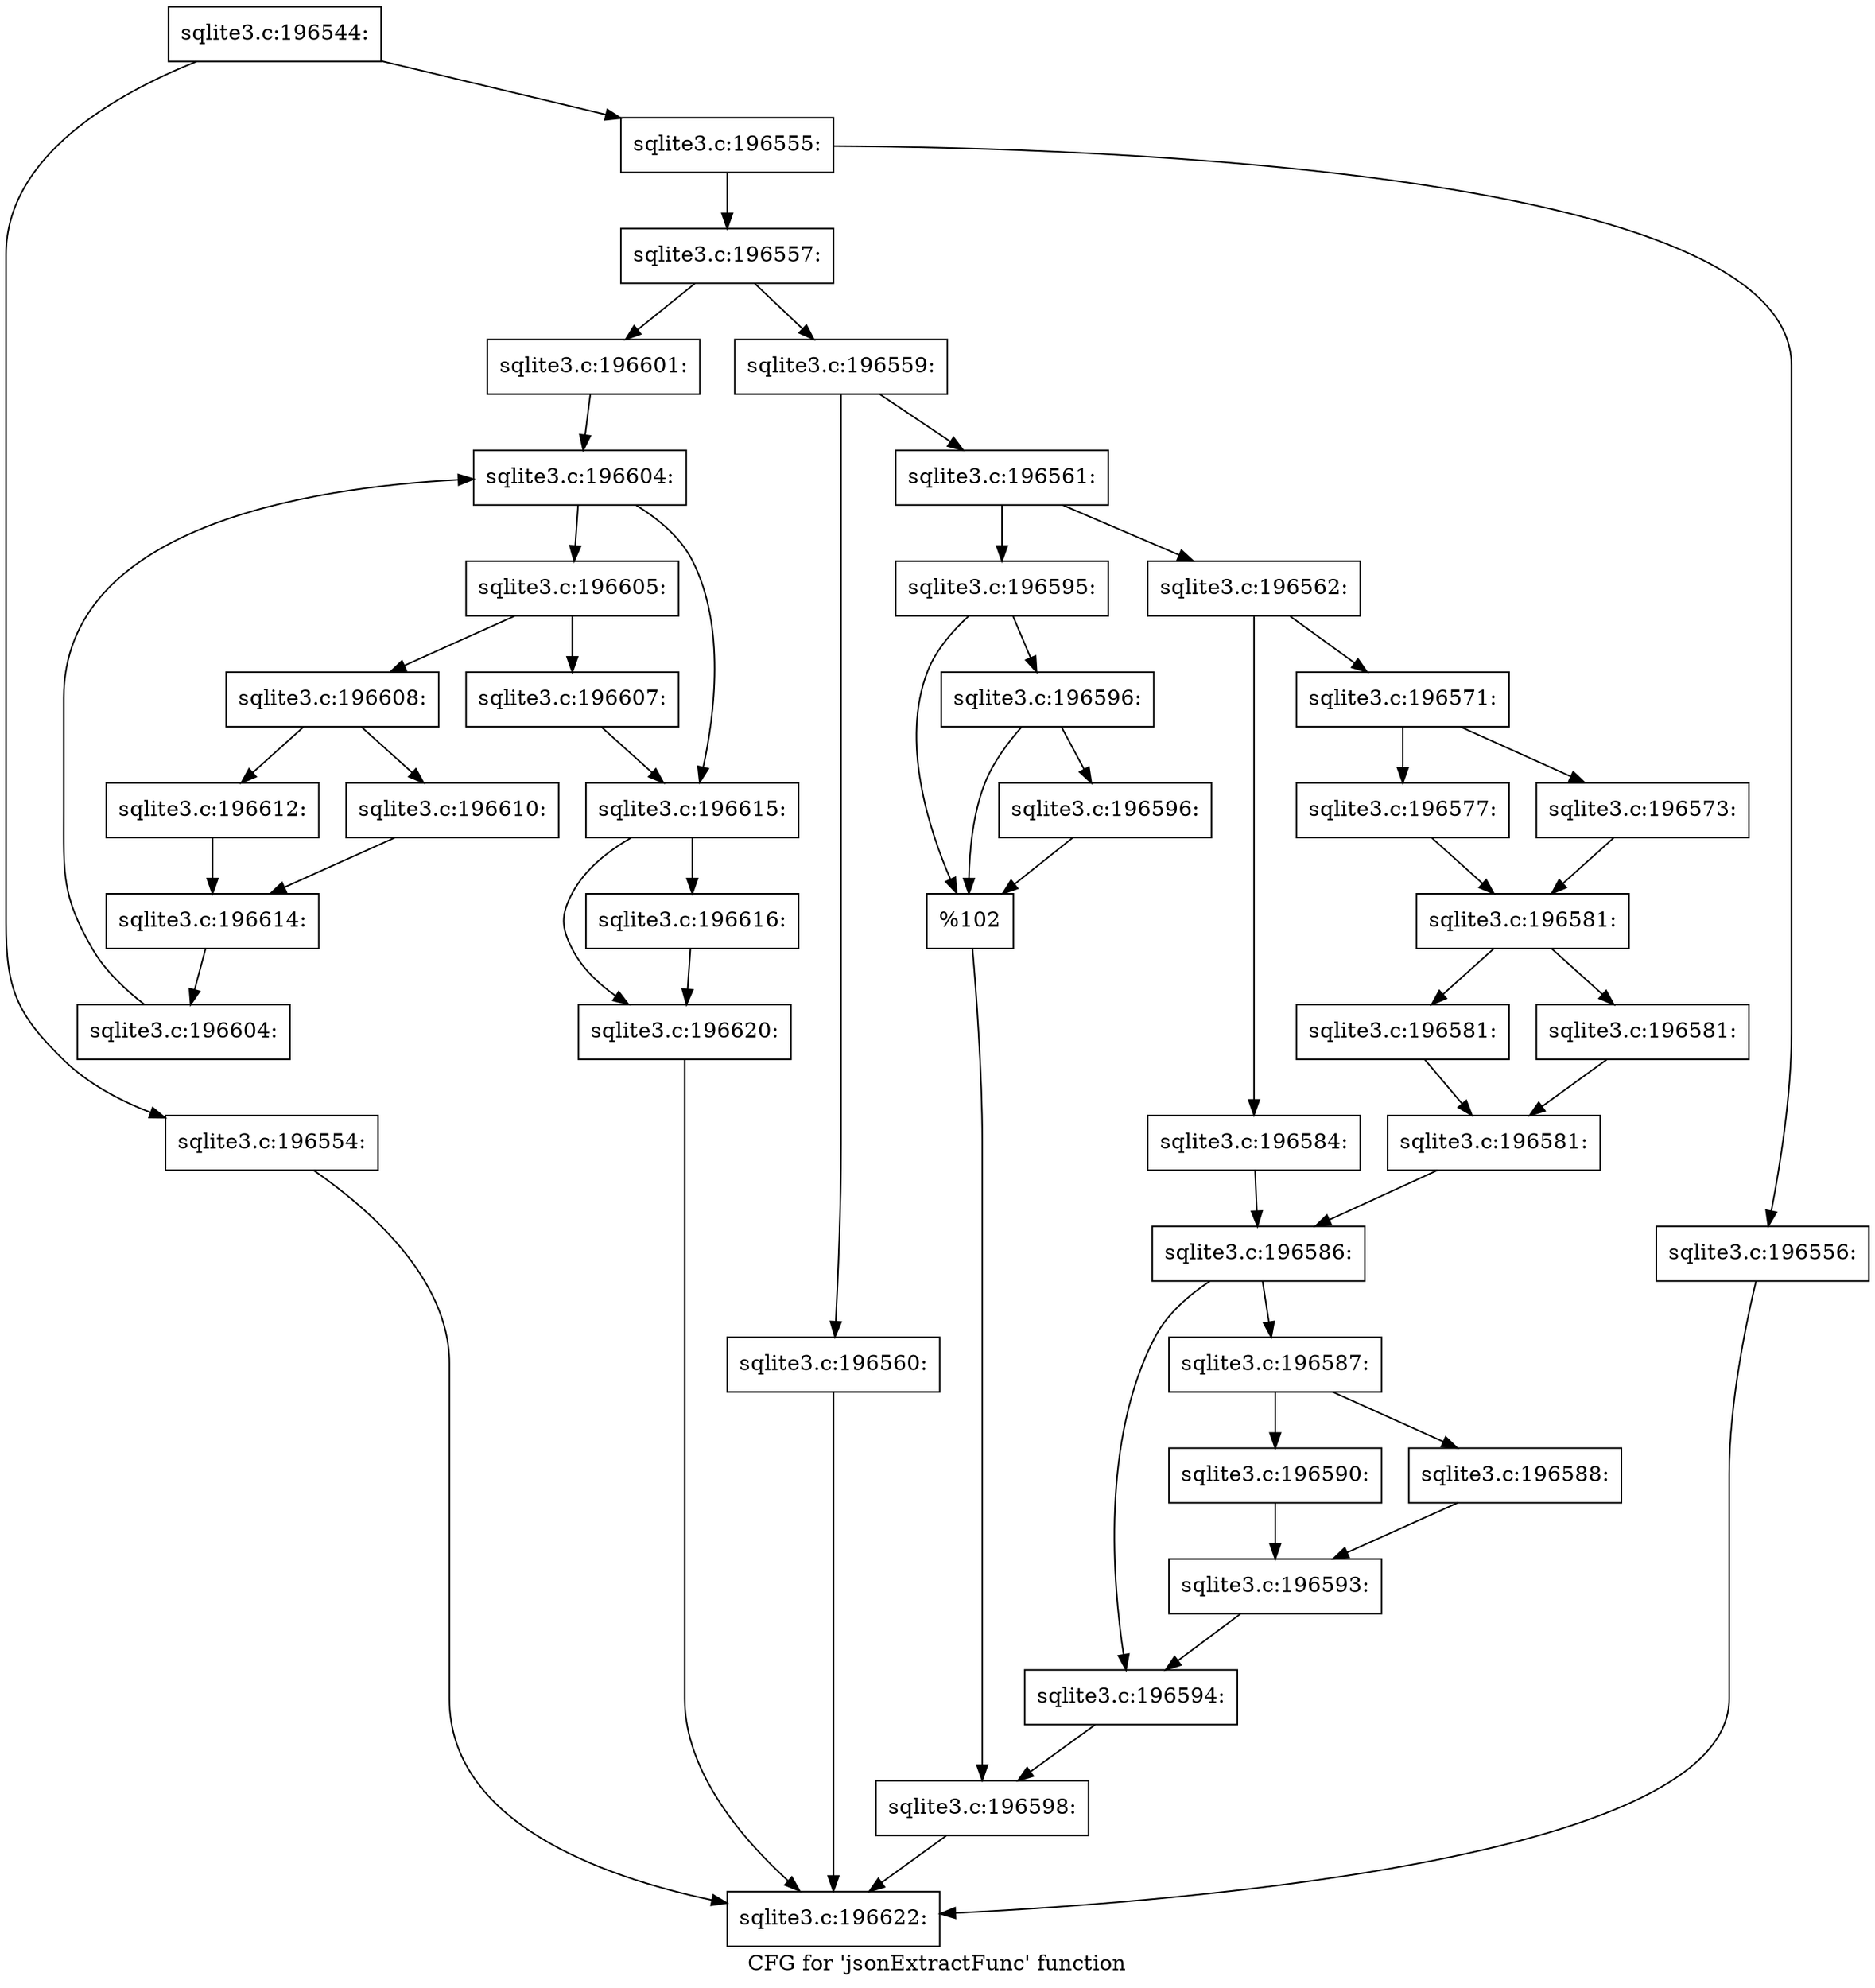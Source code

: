 digraph "CFG for 'jsonExtractFunc' function" {
	label="CFG for 'jsonExtractFunc' function";

	Node0x55c0fa87b850 [shape=record,label="{sqlite3.c:196544:}"];
	Node0x55c0fa87b850 -> Node0x55c0fa8889c0;
	Node0x55c0fa87b850 -> Node0x55c0fa888a10;
	Node0x55c0fa8889c0 [shape=record,label="{sqlite3.c:196554:}"];
	Node0x55c0fa8889c0 -> Node0x55c0fa889690;
	Node0x55c0fa888a10 [shape=record,label="{sqlite3.c:196555:}"];
	Node0x55c0fa888a10 -> Node0x55c0fa8891f0;
	Node0x55c0fa888a10 -> Node0x55c0fa889240;
	Node0x55c0fa8891f0 [shape=record,label="{sqlite3.c:196556:}"];
	Node0x55c0fa8891f0 -> Node0x55c0fa889690;
	Node0x55c0fa889240 [shape=record,label="{sqlite3.c:196557:}"];
	Node0x55c0fa889240 -> Node0x55c0fa889640;
	Node0x55c0fa889240 -> Node0x55c0fa8896e0;
	Node0x55c0fa889640 [shape=record,label="{sqlite3.c:196559:}"];
	Node0x55c0fa889640 -> Node0x55c0fa889e50;
	Node0x55c0fa889640 -> Node0x55c0fa889ea0;
	Node0x55c0fa889e50 [shape=record,label="{sqlite3.c:196560:}"];
	Node0x55c0fa889e50 -> Node0x55c0fa889690;
	Node0x55c0fa889ea0 [shape=record,label="{sqlite3.c:196561:}"];
	Node0x55c0fa889ea0 -> Node0x55c0fa88a2a0;
	Node0x55c0fa889ea0 -> Node0x55c0fa88a340;
	Node0x55c0fa88a2a0 [shape=record,label="{sqlite3.c:196562:}"];
	Node0x55c0fa88a2a0 -> Node0x55c0fa88a770;
	Node0x55c0fa88a2a0 -> Node0x55c0fa88a810;
	Node0x55c0fa88a770 [shape=record,label="{sqlite3.c:196571:}"];
	Node0x55c0fa88a770 -> Node0x55c0fa88af50;
	Node0x55c0fa88a770 -> Node0x55c0fa88aff0;
	Node0x55c0fa88af50 [shape=record,label="{sqlite3.c:196573:}"];
	Node0x55c0fa88af50 -> Node0x55c0fa88afa0;
	Node0x55c0fa88aff0 [shape=record,label="{sqlite3.c:196577:}"];
	Node0x55c0fa88aff0 -> Node0x55c0fa88afa0;
	Node0x55c0fa88afa0 [shape=record,label="{sqlite3.c:196581:}"];
	Node0x55c0fa88afa0 -> Node0x55c0fa88cf90;
	Node0x55c0fa88afa0 -> Node0x55c0fa88cfe0;
	Node0x55c0fa88cf90 [shape=record,label="{sqlite3.c:196581:}"];
	Node0x55c0fa88cf90 -> Node0x55c0fa88d030;
	Node0x55c0fa88cfe0 [shape=record,label="{sqlite3.c:196581:}"];
	Node0x55c0fa88cfe0 -> Node0x55c0fa88d030;
	Node0x55c0fa88d030 [shape=record,label="{sqlite3.c:196581:}"];
	Node0x55c0fa88d030 -> Node0x55c0fa88a7c0;
	Node0x55c0fa88a810 [shape=record,label="{sqlite3.c:196584:}"];
	Node0x55c0fa88a810 -> Node0x55c0fa88a7c0;
	Node0x55c0fa88a7c0 [shape=record,label="{sqlite3.c:196586:}"];
	Node0x55c0fa88a7c0 -> Node0x55c0fa88e250;
	Node0x55c0fa88a7c0 -> Node0x55c0fa88e2a0;
	Node0x55c0fa88e250 [shape=record,label="{sqlite3.c:196587:}"];
	Node0x55c0fa88e250 -> Node0x55c0fa88e5e0;
	Node0x55c0fa88e250 -> Node0x55c0fa88e680;
	Node0x55c0fa88e5e0 [shape=record,label="{sqlite3.c:196588:}"];
	Node0x55c0fa88e5e0 -> Node0x55c0fa88e630;
	Node0x55c0fa88e680 [shape=record,label="{sqlite3.c:196590:}"];
	Node0x55c0fa88e680 -> Node0x55c0fa88e630;
	Node0x55c0fa88e630 [shape=record,label="{sqlite3.c:196593:}"];
	Node0x55c0fa88e630 -> Node0x55c0fa88e2a0;
	Node0x55c0fa88e2a0 [shape=record,label="{sqlite3.c:196594:}"];
	Node0x55c0fa88e2a0 -> Node0x55c0fa88a2f0;
	Node0x55c0fa88a340 [shape=record,label="{sqlite3.c:196595:}"];
	Node0x55c0fa88a340 -> Node0x55c0fa88fcc0;
	Node0x55c0fa88a340 -> Node0x55c0fa88f490;
	Node0x55c0fa88fcc0 [shape=record,label="{sqlite3.c:196596:}"];
	Node0x55c0fa88fcc0 -> Node0x55c0f6de54b0;
	Node0x55c0fa88fcc0 -> Node0x55c0fa88f490;
	Node0x55c0f6de54b0 [shape=record,label="{sqlite3.c:196596:}"];
	Node0x55c0f6de54b0 -> Node0x55c0fa88f490;
	Node0x55c0fa88f490 [shape=record,label="{%102}"];
	Node0x55c0fa88f490 -> Node0x55c0fa88a2f0;
	Node0x55c0fa88a2f0 [shape=record,label="{sqlite3.c:196598:}"];
	Node0x55c0fa88a2f0 -> Node0x55c0fa889690;
	Node0x55c0fa8896e0 [shape=record,label="{sqlite3.c:196601:}"];
	Node0x55c0fa8896e0 -> Node0x55c0fa890f10;
	Node0x55c0fa890f10 [shape=record,label="{sqlite3.c:196604:}"];
	Node0x55c0fa890f10 -> Node0x55c0fa891130;
	Node0x55c0fa890f10 -> Node0x55c0fa890d60;
	Node0x55c0fa891130 [shape=record,label="{sqlite3.c:196605:}"];
	Node0x55c0fa891130 -> Node0x55c0fa891e20;
	Node0x55c0fa891130 -> Node0x55c0fa891e70;
	Node0x55c0fa891e20 [shape=record,label="{sqlite3.c:196607:}"];
	Node0x55c0fa891e20 -> Node0x55c0fa890d60;
	Node0x55c0fa891e70 [shape=record,label="{sqlite3.c:196608:}"];
	Node0x55c0fa891e70 -> Node0x55c0fa8924a0;
	Node0x55c0fa891e70 -> Node0x55c0fa892540;
	Node0x55c0fa8924a0 [shape=record,label="{sqlite3.c:196610:}"];
	Node0x55c0fa8924a0 -> Node0x55c0fa8924f0;
	Node0x55c0fa892540 [shape=record,label="{sqlite3.c:196612:}"];
	Node0x55c0fa892540 -> Node0x55c0fa8924f0;
	Node0x55c0fa8924f0 [shape=record,label="{sqlite3.c:196614:}"];
	Node0x55c0fa8924f0 -> Node0x55c0fa8910a0;
	Node0x55c0fa8910a0 [shape=record,label="{sqlite3.c:196604:}"];
	Node0x55c0fa8910a0 -> Node0x55c0fa890f10;
	Node0x55c0fa890d60 [shape=record,label="{sqlite3.c:196615:}"];
	Node0x55c0fa890d60 -> Node0x55c0fa893340;
	Node0x55c0fa890d60 -> Node0x55c0fa893390;
	Node0x55c0fa893340 [shape=record,label="{sqlite3.c:196616:}"];
	Node0x55c0fa893340 -> Node0x55c0fa893390;
	Node0x55c0fa893390 [shape=record,label="{sqlite3.c:196620:}"];
	Node0x55c0fa893390 -> Node0x55c0fa889690;
	Node0x55c0fa889690 [shape=record,label="{sqlite3.c:196622:}"];
}

